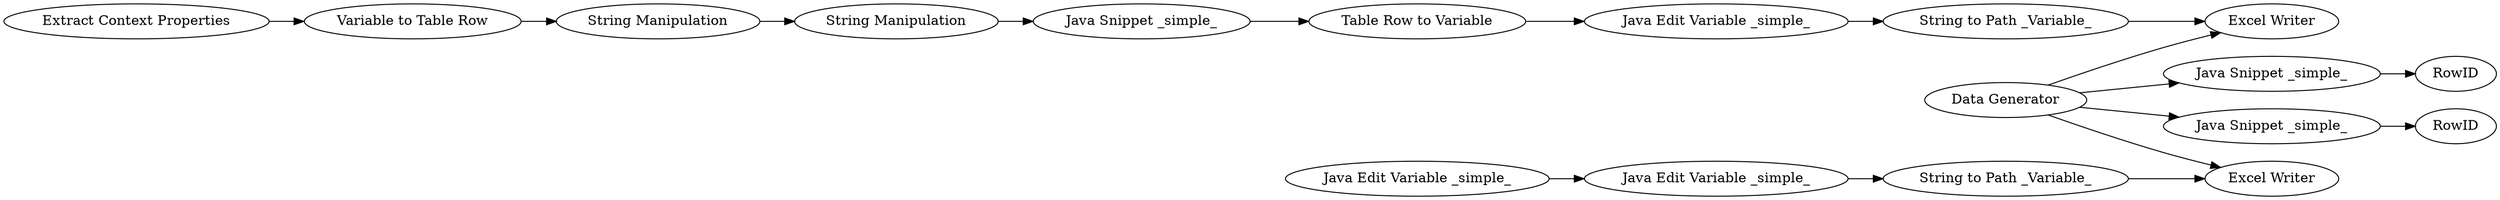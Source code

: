 digraph {
	"4146528938732216330_9" [label="Java Snippet _simple_"]
	"4146528938732216330_30" [label="Variable to Table Row"]
	"4146528938732216330_33" [label="Excel Writer"]
	"4146528938732216330_5" [label="String Manipulation"]
	"4146528938732216330_36" [label="String to Path _Variable_"]
	"4146528938732216330_3" [label="Java Snippet _simple_"]
	"4146528938732216330_6" [label="String Manipulation"]
	"4146528938732216330_31" [label="Table Row to Variable"]
	"4146528938732216330_34" [label="Java Edit Variable _simple_"]
	"4146528938732216330_29" [label=RowID]
	"4146528938732216330_1" [label="Data Generator"]
	"4146528938732216330_25" [label=RowID]
	"4146528938732216330_35" [label="Java Edit Variable _simple_"]
	"4146528938732216330_32" [label="String to Path _Variable_"]
	"4146528938732216330_2" [label="Java Snippet _simple_"]
	"4146528938732216330_28" [label="Extract Context Properties"]
	"4146528938732216330_26" [label="Java Edit Variable _simple_"]
	"4146528938732216330_37" [label="Excel Writer"]
	"4146528938732216330_34" -> "4146528938732216330_36"
	"4146528938732216330_28" -> "4146528938732216330_30"
	"4146528938732216330_30" -> "4146528938732216330_5"
	"4146528938732216330_26" -> "4146528938732216330_32"
	"4146528938732216330_36" -> "4146528938732216330_37"
	"4146528938732216330_2" -> "4146528938732216330_25"
	"4146528938732216330_1" -> "4146528938732216330_33"
	"4146528938732216330_1" -> "4146528938732216330_37"
	"4146528938732216330_3" -> "4146528938732216330_29"
	"4146528938732216330_5" -> "4146528938732216330_6"
	"4146528938732216330_35" -> "4146528938732216330_34"
	"4146528938732216330_1" -> "4146528938732216330_2"
	"4146528938732216330_6" -> "4146528938732216330_9"
	"4146528938732216330_1" -> "4146528938732216330_3"
	"4146528938732216330_31" -> "4146528938732216330_26"
	"4146528938732216330_9" -> "4146528938732216330_31"
	"4146528938732216330_32" -> "4146528938732216330_33"
	rankdir=LR
}
